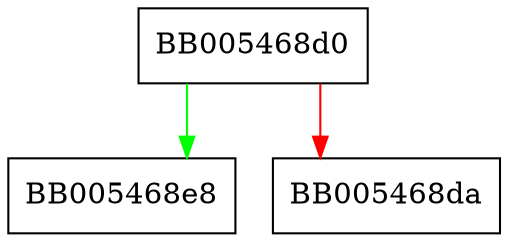 digraph BN_options {
  node [shape="box"];
  graph [splines=ortho];
  BB005468d0 -> BB005468e8 [color="green"];
  BB005468d0 -> BB005468da [color="red"];
}